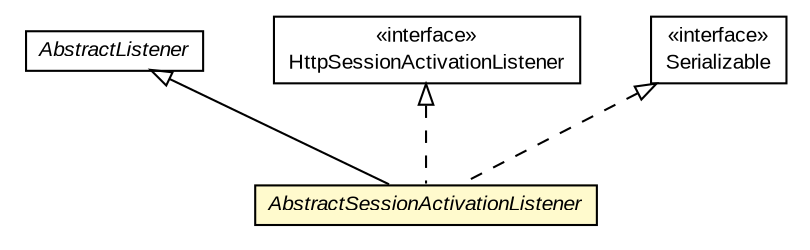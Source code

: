 #!/usr/local/bin/dot
#
# Class diagram 
# Generated by UMLGraph version R5_6-24-gf6e263 (http://www.umlgraph.org/)
#

digraph G {
	edge [fontname="arial",fontsize=10,labelfontname="arial",labelfontsize=10];
	node [fontname="arial",fontsize=10,shape=plaintext];
	nodesep=0.25;
	ranksep=0.5;
	// org.gservlet.AbstractSessionActivationListener
	c573 [label=<<table title="org.gservlet.AbstractSessionActivationListener" border="0" cellborder="1" cellspacing="0" cellpadding="2" port="p" bgcolor="lemonChiffon" href="./AbstractSessionActivationListener.html">
		<tr><td><table border="0" cellspacing="0" cellpadding="1">
<tr><td align="center" balign="center"><font face="arial italic"> AbstractSessionActivationListener </font></td></tr>
		</table></td></tr>
		</table>>, URL="./AbstractSessionActivationListener.html", fontname="arial", fontcolor="black", fontsize=10.0];
	// org.gservlet.AbstractListener
	c577 [label=<<table title="org.gservlet.AbstractListener" border="0" cellborder="1" cellspacing="0" cellpadding="2" port="p" href="./AbstractListener.html">
		<tr><td><table border="0" cellspacing="0" cellpadding="1">
<tr><td align="center" balign="center"><font face="arial italic"> AbstractListener </font></td></tr>
		</table></td></tr>
		</table>>, URL="./AbstractListener.html", fontname="arial", fontcolor="black", fontsize=10.0];
	//org.gservlet.AbstractSessionActivationListener extends org.gservlet.AbstractListener
	c577:p -> c573:p [dir=back,arrowtail=empty];
	//org.gservlet.AbstractSessionActivationListener implements javax.servlet.http.HttpSessionActivationListener
	c594:p -> c573:p [dir=back,arrowtail=empty,style=dashed];
	//org.gservlet.AbstractSessionActivationListener implements java.io.Serializable
	c595:p -> c573:p [dir=back,arrowtail=empty,style=dashed];
	// java.io.Serializable
	c595 [label=<<table title="java.io.Serializable" border="0" cellborder="1" cellspacing="0" cellpadding="2" port="p" href="https://docs.oracle.com/javase/7/docs/api/java/io/Serializable.html">
		<tr><td><table border="0" cellspacing="0" cellpadding="1">
<tr><td align="center" balign="center"> &#171;interface&#187; </td></tr>
<tr><td align="center" balign="center"> Serializable </td></tr>
		</table></td></tr>
		</table>>, URL="https://docs.oracle.com/javase/7/docs/api/java/io/Serializable.html", fontname="arial", fontcolor="black", fontsize=10.0];
	// javax.servlet.http.HttpSessionActivationListener
	c594 [label=<<table title="javax.servlet.http.HttpSessionActivationListener" border="0" cellborder="1" cellspacing="0" cellpadding="2" port="p" href="https://docs.oracle.com/javaee/7/api/javax/servlet/http/HttpSessionActivationListener.html">
		<tr><td><table border="0" cellspacing="0" cellpadding="1">
<tr><td align="center" balign="center"> &#171;interface&#187; </td></tr>
<tr><td align="center" balign="center"> HttpSessionActivationListener </td></tr>
		</table></td></tr>
		</table>>, URL="https://docs.oracle.com/javaee/7/api/javax/servlet/http/HttpSessionActivationListener.html", fontname="arial", fontcolor="black", fontsize=10.0];
}

